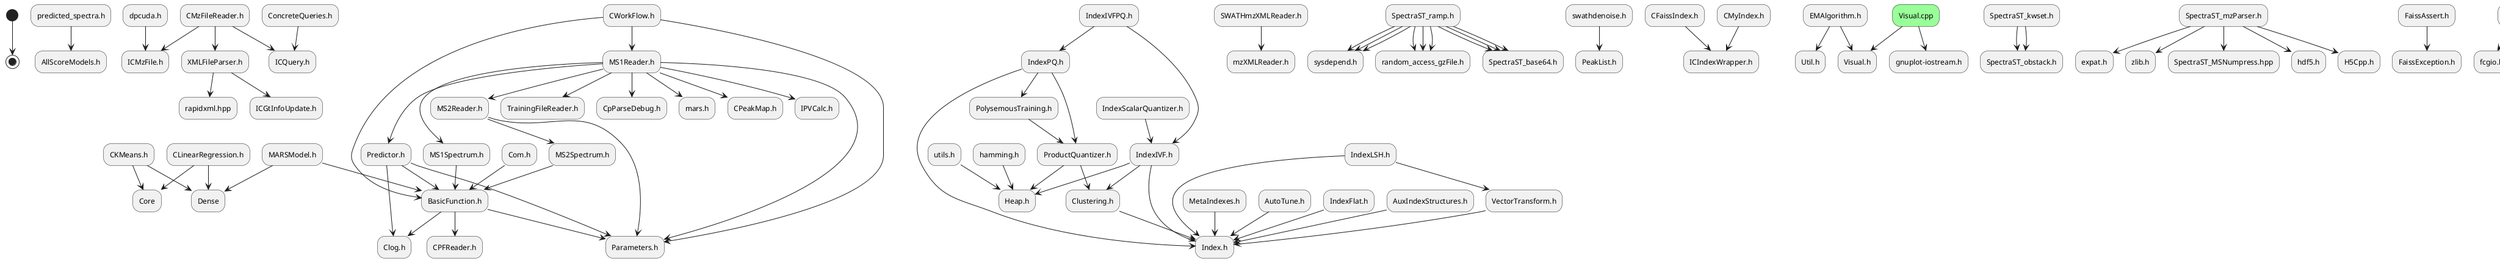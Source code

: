 @startuml
(*) --> (*)
"predicted_spectra.h"  --> "AllScoreModels.h"
"dpcuda.h"  --> "ICMzFile.h"
"CLinearRegression.h"  --> "Core"
"CLinearRegression.h"  --> "Dense"
"CKMeans.h"  --> "Core"
"CKMeans.h"  --> "Dense"
"utils.h"  --> "Heap.h"
"MS1Reader.h"  --> "Parameters.h"
"MS1Reader.h"  --> "MS1Spectrum.h"
"MS1Reader.h"  --> "TrainingFileReader.h"
"MS1Reader.h"  --> "MS2Reader.h"
"MS1Reader.h"  --> "CpParseDebug.h"
"MS1Reader.h"  --> "Predictor.h"
"MS1Reader.h"  --> "mars.h"
"MS1Reader.h"  --> "CPeakMap.h"
"MS1Reader.h"  --> "IPVCalc.h"
"SWATHmzXMLReader.h"  --> "mzXMLReader.h"
"IndexPQ.h"  --> "Index.h"
"IndexPQ.h"  --> "ProductQuantizer.h"
"IndexPQ.h"  --> "PolysemousTraining.h"
"VectorTransform.h"  --> "Index.h"
"MS1Spectrum.h"  --> "BasicFunction.h"
"XMLFileParser.h"  --> "rapidxml.hpp"
"XMLFileParser.h"  --> "ICGtInfoUpdate.h"
"MetaIndexes.h"  --> "Index.h"
"MS2Spectrum.h"  --> "BasicFunction.h"
"SpectraST_ramp.h"  --> "sysdepend.h"
"SpectraST_ramp.h"  --> "random_access_gzFile.h"
"SpectraST_ramp.h"  --> "SpectraST_base64.h"
"SpectraST_ramp.h"  --> "sysdepend.h"
"SpectraST_ramp.h"  --> "random_access_gzFile.h"
"SpectraST_ramp.h"  --> "SpectraST_base64.h"
"PolysemousTraining.h"  --> "ProductQuantizer.h"
"Com.h"  --> "BasicFunction.h"
"Clustering.h"  --> "Index.h"
"IndexIVF.h"  --> "Index.h"
"IndexIVF.h"  --> "Clustering.h"
"IndexIVF.h"  --> "Heap.h"
"IndexIVFPQ.h"  --> "IndexIVF.h"
"IndexIVFPQ.h"  --> "IndexPQ.h"
"swathdenoise.h"  --> "PeakList.h"
"ConcreteQueries.h"  --> "ICQuery.h"
"CFaissIndex.h"  --> "ICIndexWrapper.h"
"EMAlgorithm.h"  --> "Util.h"
"EMAlgorithm.h"  --> "Visual.h"
"SpectraST_kwset.h"  --> "SpectraST_obstack.h"
"MS2Reader.h"  --> "Parameters.h"
"MS2Reader.h"  --> "MS2Spectrum.h"
"Predictor.h"  --> "Parameters.h"
"Predictor.h"  --> "Clog.h"
"Predictor.h"  --> "BasicFunction.h"
"SpectraST_mzParser.h"  --> "expat.h"
"SpectraST_mzParser.h"  --> "zlib.h"
"SpectraST_mzParser.h"  --> "SpectraST_MSNumpress.hpp"
"SpectraST_mzParser.h"  --> "hdf5.h"
"SpectraST_mzParser.h"  --> "H5Cpp.h"
"AutoTune.h"  --> "Index.h"
"IndexFlat.h"  --> "Index.h"
"BasicFunction.h"  --> "Clog.h"
"BasicFunction.h"  --> "CPFReader.h"
"BasicFunction.h"  --> "Parameters.h"
"CMzFileReader.h"  --> "ICMzFile.h"
"CMzFileReader.h"  --> "ICQuery.h"
"CMzFileReader.h"  --> "XMLFileParser.h"
"CMyIndex.h"  --> "ICIndexWrapper.h"
"IndexScalarQuantizer.h"  --> "IndexIVF.h"
"FaissAssert.h"  --> "FaissException.h"
"SpectraST_kwset.h"  --> "SpectraST_obstack.h"
"IndexLSH.h"  --> "Index.h"
"IndexLSH.h"  --> "VectorTransform.h"
"ProductQuantizer.h"  --> "Clustering.h"
"ProductQuantizer.h"  --> "Heap.h"
"FCgiIO.h"  --> "fcgio.h"
"FCgiIO.h"  --> "CgiInput.h"
"hamming.h"  --> "Heap.h"
"SpectraST_ramp.h"  --> "sysdepend.h"
"SpectraST_ramp.h"  --> "random_access_gzFile.h"
"SpectraST_ramp.h"  --> "SpectraST_base64.h"
"AuxIndexStructures.h"  --> "Index.h"
"CWorkFlow.h"  --> "Parameters.h"
"CWorkFlow.h"  --> "BasicFunction.h"
"CWorkFlow.h"  --> "MS1Reader.h"
"MARSModel.h"  --> "BasicFunction.h"
"MARSModel.h"  --> "Dense"
"Visual.cpp" #99FF99 --> "Visual.h"
"Visual.cpp" #99FF99 --> "gnuplot-iostream.h"
@enduml